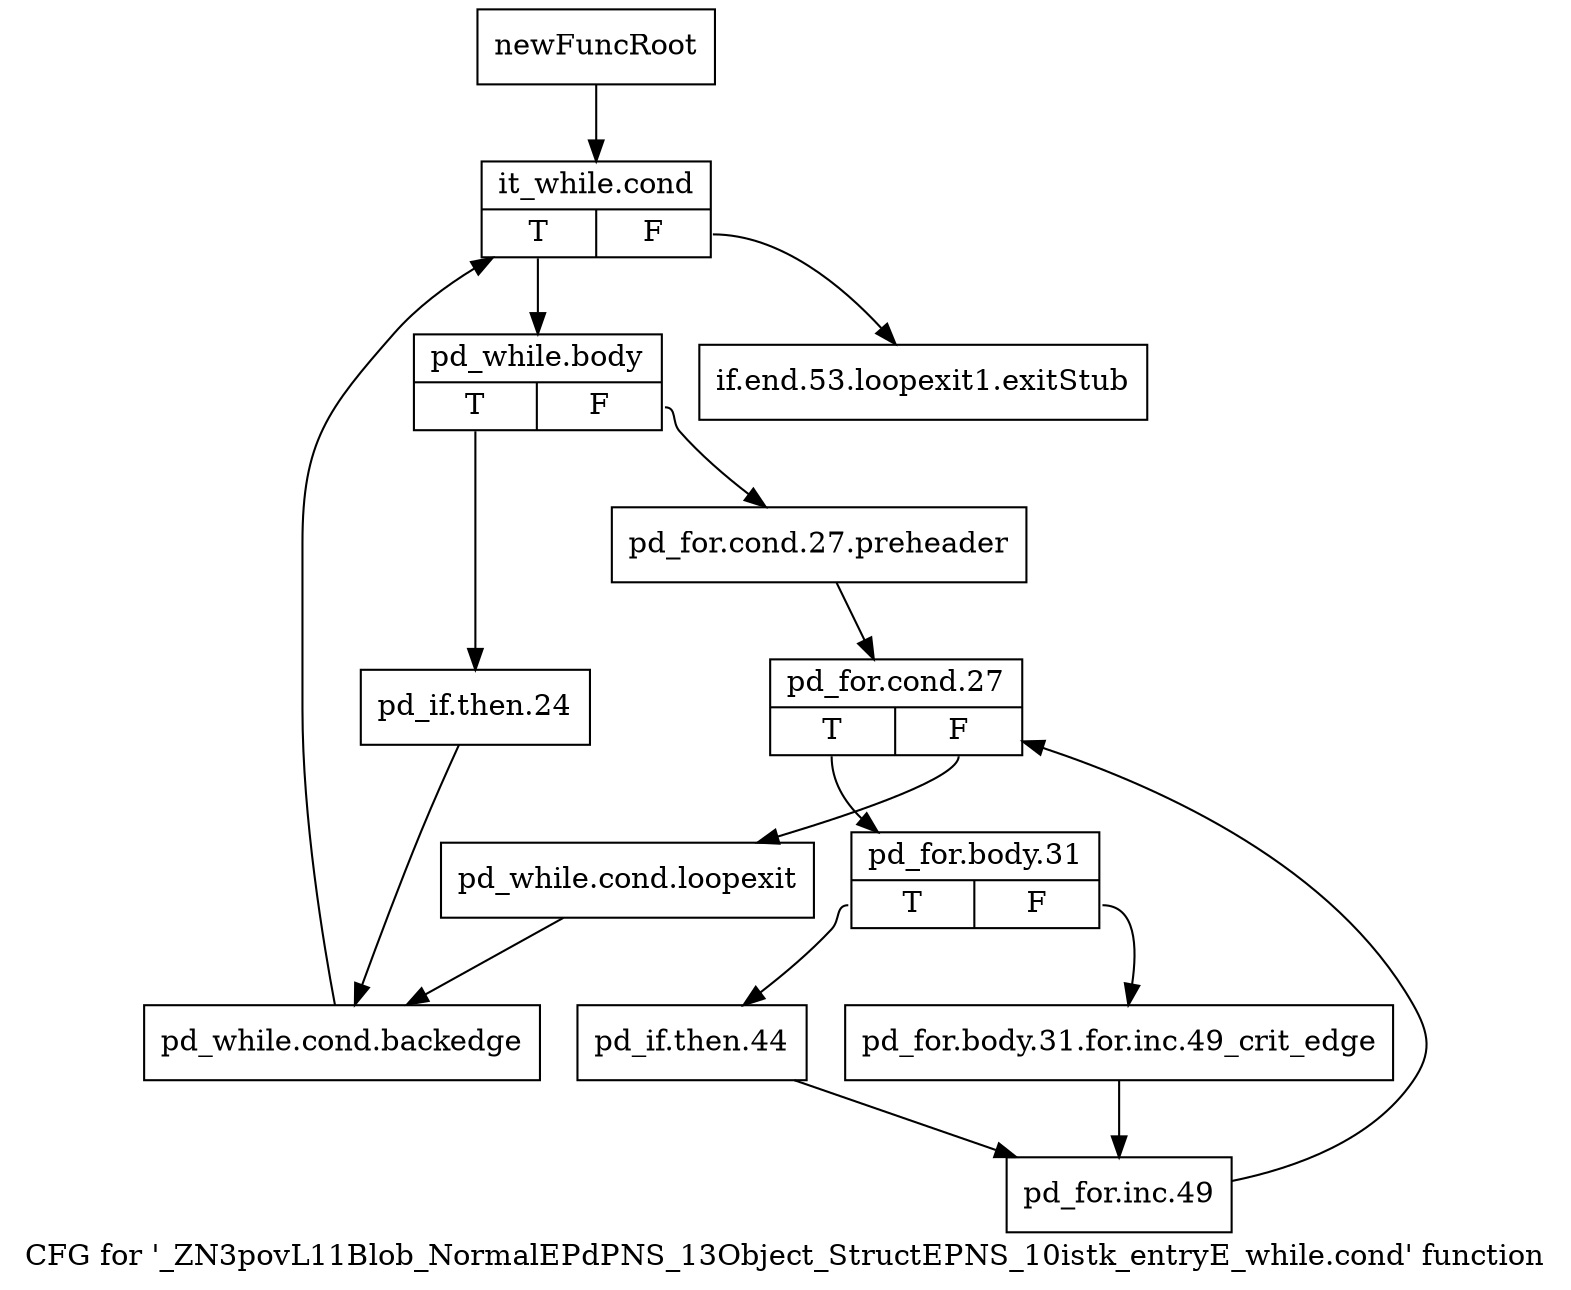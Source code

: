 digraph "CFG for '_ZN3povL11Blob_NormalEPdPNS_13Object_StructEPNS_10istk_entryE_while.cond' function" {
	label="CFG for '_ZN3povL11Blob_NormalEPdPNS_13Object_StructEPNS_10istk_entryE_while.cond' function";

	Node0x2355e20 [shape=record,label="{newFuncRoot}"];
	Node0x2355e20 -> Node0x2355ec0;
	Node0x2355e70 [shape=record,label="{if.end.53.loopexit1.exitStub}"];
	Node0x2355ec0 [shape=record,label="{it_while.cond|{<s0>T|<s1>F}}"];
	Node0x2355ec0:s0 -> Node0x2355f10;
	Node0x2355ec0:s1 -> Node0x2355e70;
	Node0x2355f10 [shape=record,label="{pd_while.body|{<s0>T|<s1>F}}"];
	Node0x2355f10:s0 -> Node0x2356190;
	Node0x2355f10:s1 -> Node0x2355f60;
	Node0x2355f60 [shape=record,label="{pd_for.cond.27.preheader}"];
	Node0x2355f60 -> Node0x2355fb0;
	Node0x2355fb0 [shape=record,label="{pd_for.cond.27|{<s0>T|<s1>F}}"];
	Node0x2355fb0:s0 -> Node0x2356050;
	Node0x2355fb0:s1 -> Node0x2356000;
	Node0x2356000 [shape=record,label="{pd_while.cond.loopexit}"];
	Node0x2356000 -> Node0x23561e0;
	Node0x2356050 [shape=record,label="{pd_for.body.31|{<s0>T|<s1>F}}"];
	Node0x2356050:s0 -> Node0x23560f0;
	Node0x2356050:s1 -> Node0x23560a0;
	Node0x23560a0 [shape=record,label="{pd_for.body.31.for.inc.49_crit_edge}"];
	Node0x23560a0 -> Node0x2356140;
	Node0x23560f0 [shape=record,label="{pd_if.then.44}"];
	Node0x23560f0 -> Node0x2356140;
	Node0x2356140 [shape=record,label="{pd_for.inc.49}"];
	Node0x2356140 -> Node0x2355fb0;
	Node0x2356190 [shape=record,label="{pd_if.then.24}"];
	Node0x2356190 -> Node0x23561e0;
	Node0x23561e0 [shape=record,label="{pd_while.cond.backedge}"];
	Node0x23561e0 -> Node0x2355ec0;
}
